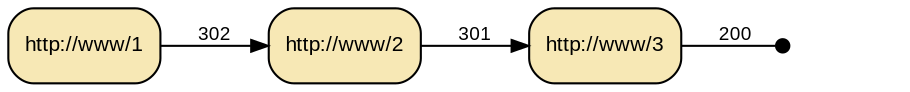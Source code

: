 digraph "iudex-gems" {
  rankdir=LR;
  bgcolor="transparent";
  edge [ arrowsize=0.80, fontname=Arial, fontsize=9 ];
  node [ shape=box, style="filled,rounded", fillcolor="#f7e8b5", fontsize=10, fontname=Arial ];

  u1 [ label="http://www/1" ]
  u2 [ label="http://www/2" ]
  u3 [ label="http://www/3" ]
  done [ style=invis ];

  u1 -> u2 [ label=302 ];
  u2 -> u3 [ label=301 ];
  u3 -> done [ label=200, arrowhead=dot ];
}
